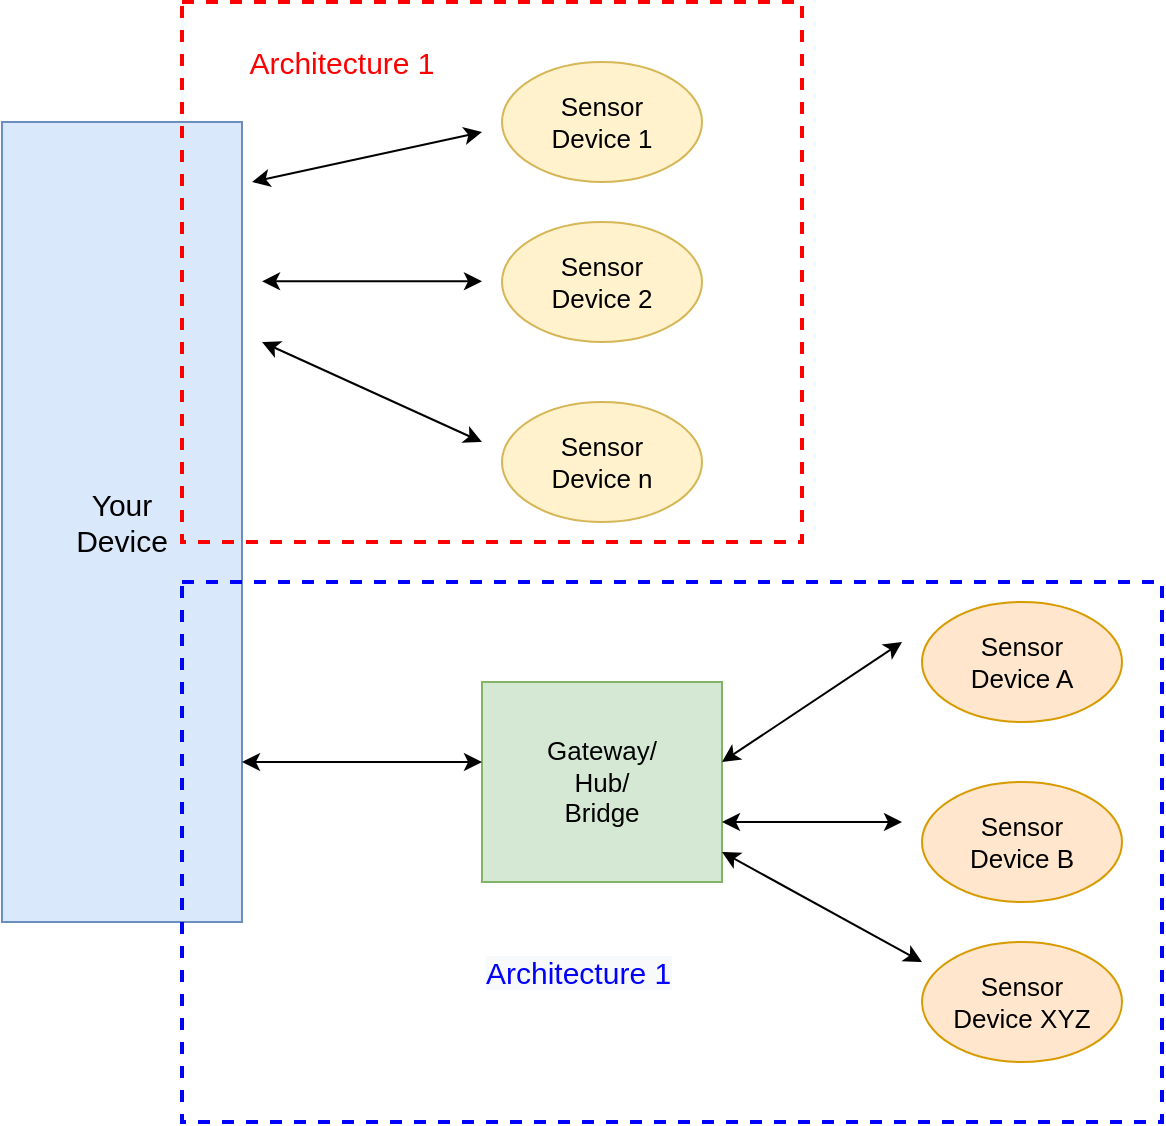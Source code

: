<mxfile version="14.1.1" type="github">
  <diagram id="fQU-9Sbg42S6nCLMiV9t" name="Page-1">
    <mxGraphModel dx="1360" dy="802" grid="1" gridSize="10" guides="1" tooltips="1" connect="1" arrows="1" fold="1" page="1" pageScale="1" pageWidth="1100" pageHeight="850" math="0" shadow="0">
      <root>
        <mxCell id="0" />
        <mxCell id="1" parent="0" />
        <mxCell id="DoYQl6slMKIn1db2F5ta-1" value="Your&lt;br style=&quot;font-size: 15px;&quot;&gt;Device" style="rounded=0;whiteSpace=wrap;html=1;fillColor=#dae8fc;strokeColor=#6c8ebf;fontSize=15;" vertex="1" parent="1">
          <mxGeometry x="200" y="160" width="120" height="400" as="geometry" />
        </mxCell>
        <mxCell id="DoYQl6slMKIn1db2F5ta-4" value="Gateway/&lt;br style=&quot;font-size: 13px;&quot;&gt;Hub/&lt;br style=&quot;font-size: 13px;&quot;&gt;Bridge" style="rounded=0;whiteSpace=wrap;html=1;fillColor=#d5e8d4;strokeColor=#82b366;fontSize=13;" vertex="1" parent="1">
          <mxGeometry x="440" y="440" width="120" height="100" as="geometry" />
        </mxCell>
        <mxCell id="DoYQl6slMKIn1db2F5ta-7" value="Sensor&lt;br style=&quot;font-size: 13px;&quot;&gt;Device A" style="ellipse;whiteSpace=wrap;html=1;fillColor=#ffe6cc;strokeColor=#d79b00;fontSize=13;" vertex="1" parent="1">
          <mxGeometry x="660" y="400" width="100" height="60" as="geometry" />
        </mxCell>
        <mxCell id="DoYQl6slMKIn1db2F5ta-8" value="Sensor&lt;br style=&quot;font-size: 13px;&quot;&gt;Device B" style="ellipse;whiteSpace=wrap;html=1;fillColor=#ffe6cc;strokeColor=#d79b00;fontSize=13;" vertex="1" parent="1">
          <mxGeometry x="660" y="490" width="100" height="60" as="geometry" />
        </mxCell>
        <mxCell id="DoYQl6slMKIn1db2F5ta-9" value="Sensor&lt;br style=&quot;font-size: 13px;&quot;&gt;Device XYZ" style="ellipse;whiteSpace=wrap;html=1;fillColor=#ffe6cc;strokeColor=#d79b00;fontSize=13;" vertex="1" parent="1">
          <mxGeometry x="660" y="570" width="100" height="60" as="geometry" />
        </mxCell>
        <mxCell id="DoYQl6slMKIn1db2F5ta-11" value="Sensor&lt;br style=&quot;font-size: 13px;&quot;&gt;Device 1" style="ellipse;whiteSpace=wrap;html=1;fillColor=#fff2cc;strokeColor=#d6b656;fontSize=13;" vertex="1" parent="1">
          <mxGeometry x="450" y="130" width="100" height="60" as="geometry" />
        </mxCell>
        <mxCell id="DoYQl6slMKIn1db2F5ta-12" value="Sensor&lt;br style=&quot;font-size: 13px;&quot;&gt;Device 2" style="ellipse;whiteSpace=wrap;html=1;fillColor=#fff2cc;strokeColor=#d6b656;fontSize=13;" vertex="1" parent="1">
          <mxGeometry x="450" y="210" width="100" height="60" as="geometry" />
        </mxCell>
        <mxCell id="DoYQl6slMKIn1db2F5ta-13" value="Sensor&lt;br style=&quot;font-size: 13px;&quot;&gt;Device n" style="ellipse;whiteSpace=wrap;html=1;fillColor=#fff2cc;strokeColor=#d6b656;fontSize=13;" vertex="1" parent="1">
          <mxGeometry x="450" y="300" width="100" height="60" as="geometry" />
        </mxCell>
        <mxCell id="DoYQl6slMKIn1db2F5ta-14" value="" style="endArrow=classic;startArrow=classic;html=1;exitX=1.042;exitY=0.075;exitDx=0;exitDy=0;exitPerimeter=0;fontSize=13;" edge="1" parent="1" source="DoYQl6slMKIn1db2F5ta-1">
          <mxGeometry width="50" height="50" relative="1" as="geometry">
            <mxPoint x="350" y="225" as="sourcePoint" />
            <mxPoint x="440" y="165" as="targetPoint" />
          </mxGeometry>
        </mxCell>
        <mxCell id="DoYQl6slMKIn1db2F5ta-15" value="" style="endArrow=classic;startArrow=classic;html=1;fontSize=13;" edge="1" parent="1">
          <mxGeometry width="50" height="50" relative="1" as="geometry">
            <mxPoint x="330" y="239.66" as="sourcePoint" />
            <mxPoint x="440" y="239.66" as="targetPoint" />
          </mxGeometry>
        </mxCell>
        <mxCell id="DoYQl6slMKIn1db2F5ta-16" value="" style="endArrow=classic;startArrow=classic;html=1;entryX=1;entryY=0.75;entryDx=0;entryDy=0;fontSize=13;" edge="1" parent="1">
          <mxGeometry width="50" height="50" relative="1" as="geometry">
            <mxPoint x="440" y="320" as="sourcePoint" />
            <mxPoint x="330" y="270" as="targetPoint" />
          </mxGeometry>
        </mxCell>
        <mxCell id="DoYQl6slMKIn1db2F5ta-17" value="" style="endArrow=classic;startArrow=classic;html=1;fontSize=13;" edge="1" parent="1">
          <mxGeometry width="50" height="50" relative="1" as="geometry">
            <mxPoint x="560" y="480" as="sourcePoint" />
            <mxPoint x="650" y="420" as="targetPoint" />
          </mxGeometry>
        </mxCell>
        <mxCell id="DoYQl6slMKIn1db2F5ta-18" value="" style="endArrow=classic;startArrow=classic;html=1;fontSize=13;" edge="1" parent="1">
          <mxGeometry width="50" height="50" relative="1" as="geometry">
            <mxPoint x="560" y="510" as="sourcePoint" />
            <mxPoint x="650" y="510" as="targetPoint" />
          </mxGeometry>
        </mxCell>
        <mxCell id="DoYQl6slMKIn1db2F5ta-19" value="" style="endArrow=classic;startArrow=classic;html=1;entryX=1;entryY=0.75;entryDx=0;entryDy=0;fontSize=13;" edge="1" parent="1">
          <mxGeometry width="50" height="50" relative="1" as="geometry">
            <mxPoint x="660" y="580" as="sourcePoint" />
            <mxPoint x="560" y="525" as="targetPoint" />
          </mxGeometry>
        </mxCell>
        <mxCell id="DoYQl6slMKIn1db2F5ta-20" value="" style="endArrow=classic;startArrow=classic;html=1;entryX=0;entryY=0.4;entryDx=0;entryDy=0;entryPerimeter=0;fontSize=13;" edge="1" parent="1" target="DoYQl6slMKIn1db2F5ta-4">
          <mxGeometry width="50" height="50" relative="1" as="geometry">
            <mxPoint x="320" y="480" as="sourcePoint" />
            <mxPoint x="370" y="430" as="targetPoint" />
          </mxGeometry>
        </mxCell>
        <mxCell id="DoYQl6slMKIn1db2F5ta-23" value="" style="rounded=0;whiteSpace=wrap;html=1;glass=0;fillColor=none;dashed=1;strokeWidth=2;strokeColor=#FF0000;fontSize=13;" vertex="1" parent="1">
          <mxGeometry x="290" y="100" width="310" height="270" as="geometry" />
        </mxCell>
        <mxCell id="DoYQl6slMKIn1db2F5ta-24" value="" style="rounded=0;whiteSpace=wrap;html=1;glass=0;fillColor=none;dashed=1;strokeWidth=2;strokeColor=#0000FF;fontSize=13;" vertex="1" parent="1">
          <mxGeometry x="290" y="390" width="490" height="270" as="geometry" />
        </mxCell>
        <mxCell id="DoYQl6slMKIn1db2F5ta-25" value="Architecture 1" style="text;html=1;strokeColor=none;fillColor=none;align=center;verticalAlign=middle;whiteSpace=wrap;rounded=0;glass=0;dashed=1;fontSize=15;fontColor=#FF0000;" vertex="1" parent="1">
          <mxGeometry x="310" y="120" width="120" height="20" as="geometry" />
        </mxCell>
        <mxCell id="DoYQl6slMKIn1db2F5ta-26" value="&lt;span style=&quot;font-family: helvetica; font-size: 15px; font-style: normal; font-weight: 400; letter-spacing: normal; text-align: center; text-indent: 0px; text-transform: none; word-spacing: 0px; background-color: rgb(248, 249, 250); display: inline; float: none;&quot;&gt;Architecture 1&lt;/span&gt;" style="text;whiteSpace=wrap;html=1;fontSize=15;fontColor=#0000FF;" vertex="1" parent="1">
          <mxGeometry x="440" y="570" width="120" height="30" as="geometry" />
        </mxCell>
      </root>
    </mxGraphModel>
  </diagram>
</mxfile>
